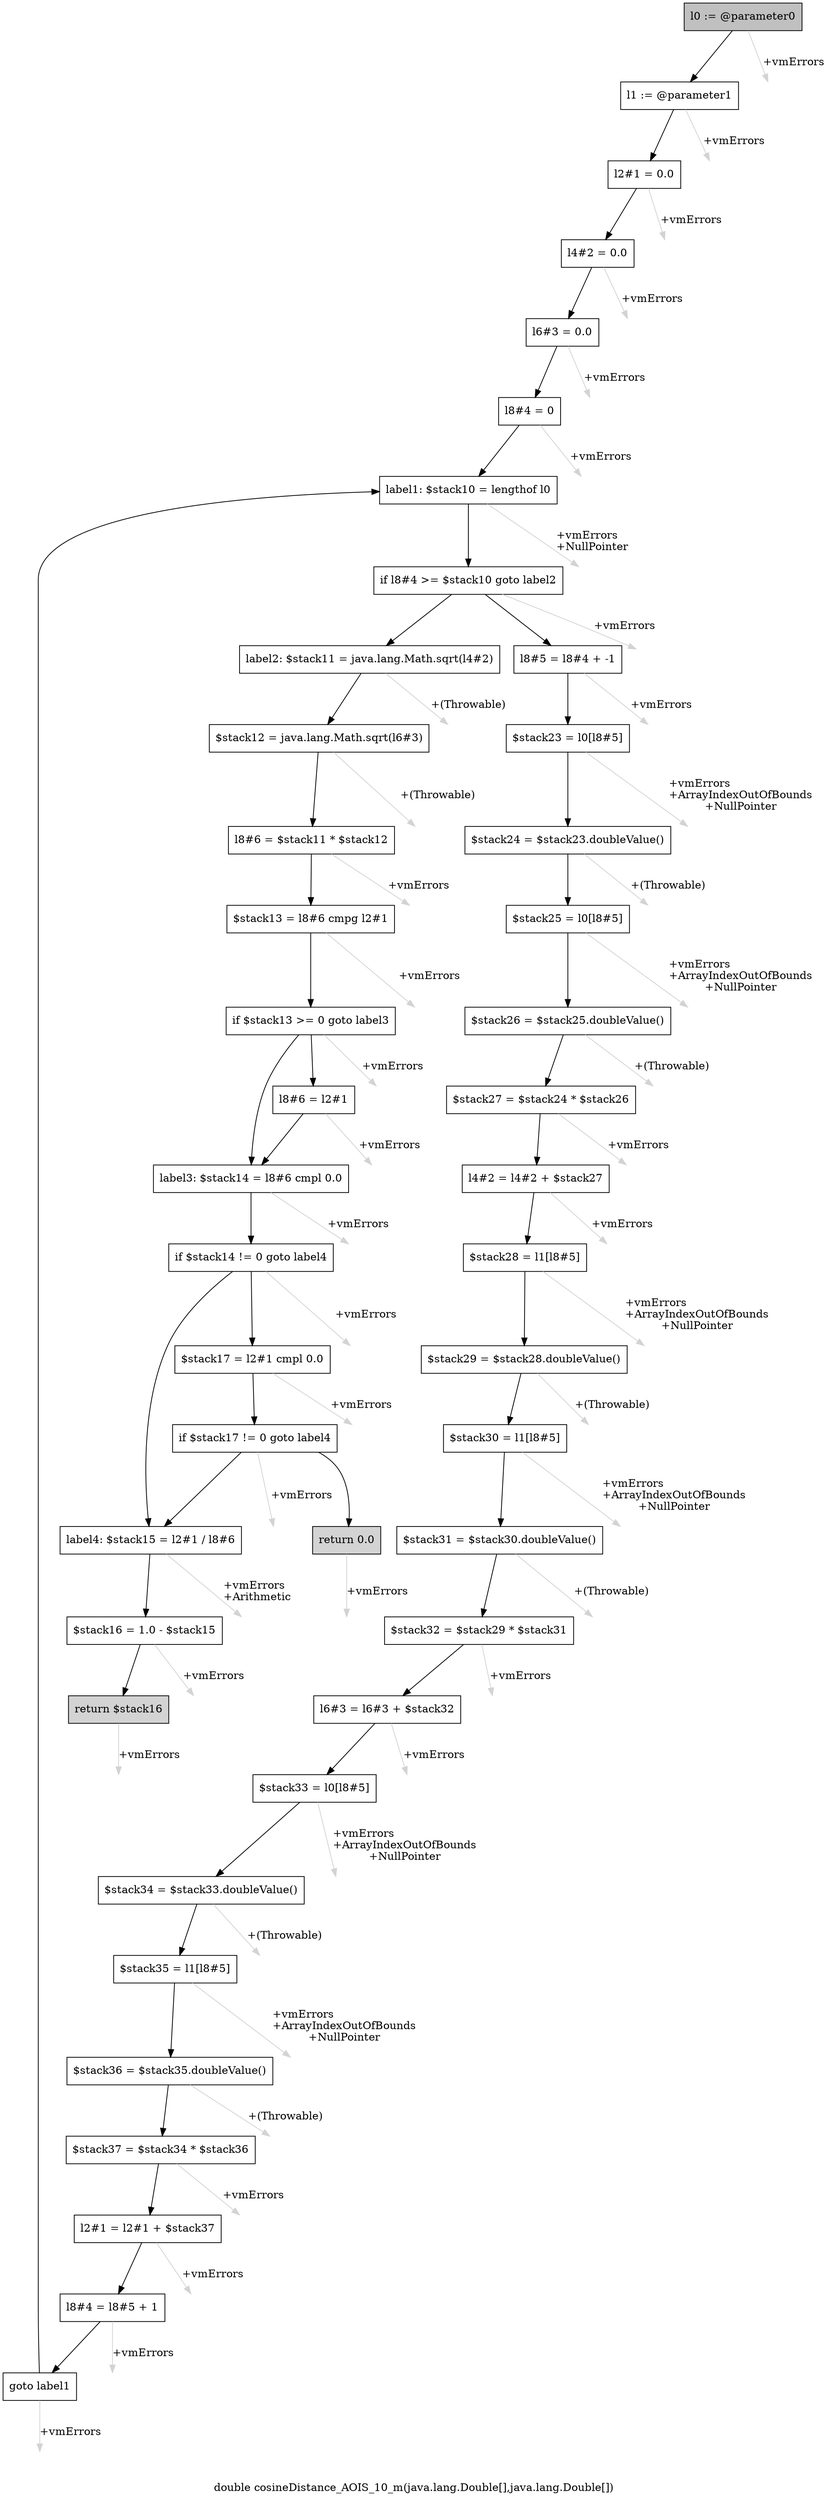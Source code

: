 digraph "double cosineDistance_AOIS_10_m(java.lang.Double[],java.lang.Double[])" {
    label="double cosineDistance_AOIS_10_m(java.lang.Double[],java.lang.Double[])";
    node [shape=box];
    "0" [style=filled,fillcolor=gray,label="l0 := @parameter0",];
    "1" [label="l1 := @parameter1",];
    "0"->"1" [color=black,];
    "43" [style=invis,label="Esc",];
    "0"->"43" [color=lightgray,label="\l+vmErrors",];
    "2" [label="l2#1 = 0.0",];
    "1"->"2" [color=black,];
    "44" [style=invis,label="Esc",];
    "1"->"44" [color=lightgray,label="\l+vmErrors",];
    "3" [label="l4#2 = 0.0",];
    "2"->"3" [color=black,];
    "45" [style=invis,label="Esc",];
    "2"->"45" [color=lightgray,label="\l+vmErrors",];
    "4" [label="l6#3 = 0.0",];
    "3"->"4" [color=black,];
    "46" [style=invis,label="Esc",];
    "3"->"46" [color=lightgray,label="\l+vmErrors",];
    "5" [label="l8#4 = 0",];
    "4"->"5" [color=black,];
    "47" [style=invis,label="Esc",];
    "4"->"47" [color=lightgray,label="\l+vmErrors",];
    "6" [label="label1: $stack10 = lengthof l0",];
    "5"->"6" [color=black,];
    "48" [style=invis,label="Esc",];
    "5"->"48" [color=lightgray,label="\l+vmErrors",];
    "7" [label="if l8#4 >= $stack10 goto label2",];
    "6"->"7" [color=black,];
    "49" [style=invis,label="Esc",];
    "6"->"49" [color=lightgray,label="\l+vmErrors\l+NullPointer",];
    "8" [label="l8#5 = l8#4 + -1",];
    "7"->"8" [color=black,];
    "29" [label="label2: $stack11 = java.lang.Math.sqrt(l4#2)",];
    "7"->"29" [color=black,];
    "50" [style=invis,label="Esc",];
    "7"->"50" [color=lightgray,label="\l+vmErrors",];
    "9" [label="$stack23 = l0[l8#5]",];
    "8"->"9" [color=black,];
    "51" [style=invis,label="Esc",];
    "8"->"51" [color=lightgray,label="\l+vmErrors",];
    "10" [label="$stack24 = $stack23.doubleValue()",];
    "9"->"10" [color=black,];
    "52" [style=invis,label="Esc",];
    "9"->"52" [color=lightgray,label="\l+vmErrors\l+ArrayIndexOutOfBounds\l+NullPointer",];
    "11" [label="$stack25 = l0[l8#5]",];
    "10"->"11" [color=black,];
    "53" [style=invis,label="Esc",];
    "10"->"53" [color=lightgray,label="\l+(Throwable)",];
    "12" [label="$stack26 = $stack25.doubleValue()",];
    "11"->"12" [color=black,];
    "54" [style=invis,label="Esc",];
    "11"->"54" [color=lightgray,label="\l+vmErrors\l+ArrayIndexOutOfBounds\l+NullPointer",];
    "13" [label="$stack27 = $stack24 * $stack26",];
    "12"->"13" [color=black,];
    "55" [style=invis,label="Esc",];
    "12"->"55" [color=lightgray,label="\l+(Throwable)",];
    "14" [label="l4#2 = l4#2 + $stack27",];
    "13"->"14" [color=black,];
    "56" [style=invis,label="Esc",];
    "13"->"56" [color=lightgray,label="\l+vmErrors",];
    "15" [label="$stack28 = l1[l8#5]",];
    "14"->"15" [color=black,];
    "57" [style=invis,label="Esc",];
    "14"->"57" [color=lightgray,label="\l+vmErrors",];
    "16" [label="$stack29 = $stack28.doubleValue()",];
    "15"->"16" [color=black,];
    "58" [style=invis,label="Esc",];
    "15"->"58" [color=lightgray,label="\l+vmErrors\l+ArrayIndexOutOfBounds\l+NullPointer",];
    "17" [label="$stack30 = l1[l8#5]",];
    "16"->"17" [color=black,];
    "59" [style=invis,label="Esc",];
    "16"->"59" [color=lightgray,label="\l+(Throwable)",];
    "18" [label="$stack31 = $stack30.doubleValue()",];
    "17"->"18" [color=black,];
    "60" [style=invis,label="Esc",];
    "17"->"60" [color=lightgray,label="\l+vmErrors\l+ArrayIndexOutOfBounds\l+NullPointer",];
    "19" [label="$stack32 = $stack29 * $stack31",];
    "18"->"19" [color=black,];
    "61" [style=invis,label="Esc",];
    "18"->"61" [color=lightgray,label="\l+(Throwable)",];
    "20" [label="l6#3 = l6#3 + $stack32",];
    "19"->"20" [color=black,];
    "62" [style=invis,label="Esc",];
    "19"->"62" [color=lightgray,label="\l+vmErrors",];
    "21" [label="$stack33 = l0[l8#5]",];
    "20"->"21" [color=black,];
    "63" [style=invis,label="Esc",];
    "20"->"63" [color=lightgray,label="\l+vmErrors",];
    "22" [label="$stack34 = $stack33.doubleValue()",];
    "21"->"22" [color=black,];
    "64" [style=invis,label="Esc",];
    "21"->"64" [color=lightgray,label="\l+vmErrors\l+ArrayIndexOutOfBounds\l+NullPointer",];
    "23" [label="$stack35 = l1[l8#5]",];
    "22"->"23" [color=black,];
    "65" [style=invis,label="Esc",];
    "22"->"65" [color=lightgray,label="\l+(Throwable)",];
    "24" [label="$stack36 = $stack35.doubleValue()",];
    "23"->"24" [color=black,];
    "66" [style=invis,label="Esc",];
    "23"->"66" [color=lightgray,label="\l+vmErrors\l+ArrayIndexOutOfBounds\l+NullPointer",];
    "25" [label="$stack37 = $stack34 * $stack36",];
    "24"->"25" [color=black,];
    "67" [style=invis,label="Esc",];
    "24"->"67" [color=lightgray,label="\l+(Throwable)",];
    "26" [label="l2#1 = l2#1 + $stack37",];
    "25"->"26" [color=black,];
    "68" [style=invis,label="Esc",];
    "25"->"68" [color=lightgray,label="\l+vmErrors",];
    "27" [label="l8#4 = l8#5 + 1",];
    "26"->"27" [color=black,];
    "69" [style=invis,label="Esc",];
    "26"->"69" [color=lightgray,label="\l+vmErrors",];
    "28" [label="goto label1",];
    "27"->"28" [color=black,];
    "70" [style=invis,label="Esc",];
    "27"->"70" [color=lightgray,label="\l+vmErrors",];
    "28"->"6" [color=black,];
    "71" [style=invis,label="Esc",];
    "28"->"71" [color=lightgray,label="\l+vmErrors",];
    "30" [label="$stack12 = java.lang.Math.sqrt(l6#3)",];
    "29"->"30" [color=black,];
    "72" [style=invis,label="Esc",];
    "29"->"72" [color=lightgray,label="\l+(Throwable)",];
    "31" [label="l8#6 = $stack11 * $stack12",];
    "30"->"31" [color=black,];
    "73" [style=invis,label="Esc",];
    "30"->"73" [color=lightgray,label="\l+(Throwable)",];
    "32" [label="$stack13 = l8#6 cmpg l2#1",];
    "31"->"32" [color=black,];
    "74" [style=invis,label="Esc",];
    "31"->"74" [color=lightgray,label="\l+vmErrors",];
    "33" [label="if $stack13 >= 0 goto label3",];
    "32"->"33" [color=black,];
    "75" [style=invis,label="Esc",];
    "32"->"75" [color=lightgray,label="\l+vmErrors",];
    "34" [label="l8#6 = l2#1",];
    "33"->"34" [color=black,];
    "35" [label="label3: $stack14 = l8#6 cmpl 0.0",];
    "33"->"35" [color=black,];
    "76" [style=invis,label="Esc",];
    "33"->"76" [color=lightgray,label="\l+vmErrors",];
    "34"->"35" [color=black,];
    "77" [style=invis,label="Esc",];
    "34"->"77" [color=lightgray,label="\l+vmErrors",];
    "36" [label="if $stack14 != 0 goto label4",];
    "35"->"36" [color=black,];
    "78" [style=invis,label="Esc",];
    "35"->"78" [color=lightgray,label="\l+vmErrors",];
    "37" [label="$stack17 = l2#1 cmpl 0.0",];
    "36"->"37" [color=black,];
    "40" [label="label4: $stack15 = l2#1 / l8#6",];
    "36"->"40" [color=black,];
    "79" [style=invis,label="Esc",];
    "36"->"79" [color=lightgray,label="\l+vmErrors",];
    "38" [label="if $stack17 != 0 goto label4",];
    "37"->"38" [color=black,];
    "80" [style=invis,label="Esc",];
    "37"->"80" [color=lightgray,label="\l+vmErrors",];
    "39" [style=filled,fillcolor=lightgray,label="return 0.0",];
    "38"->"39" [color=black,];
    "38"->"40" [color=black,];
    "81" [style=invis,label="Esc",];
    "38"->"81" [color=lightgray,label="\l+vmErrors",];
    "82" [style=invis,label="Esc",];
    "39"->"82" [color=lightgray,label="\l+vmErrors",];
    "41" [label="$stack16 = 1.0 - $stack15",];
    "40"->"41" [color=black,];
    "83" [style=invis,label="Esc",];
    "40"->"83" [color=lightgray,label="\l+vmErrors\l+Arithmetic",];
    "42" [style=filled,fillcolor=lightgray,label="return $stack16",];
    "41"->"42" [color=black,];
    "84" [style=invis,label="Esc",];
    "41"->"84" [color=lightgray,label="\l+vmErrors",];
    "85" [style=invis,label="Esc",];
    "42"->"85" [color=lightgray,label="\l+vmErrors",];
}
